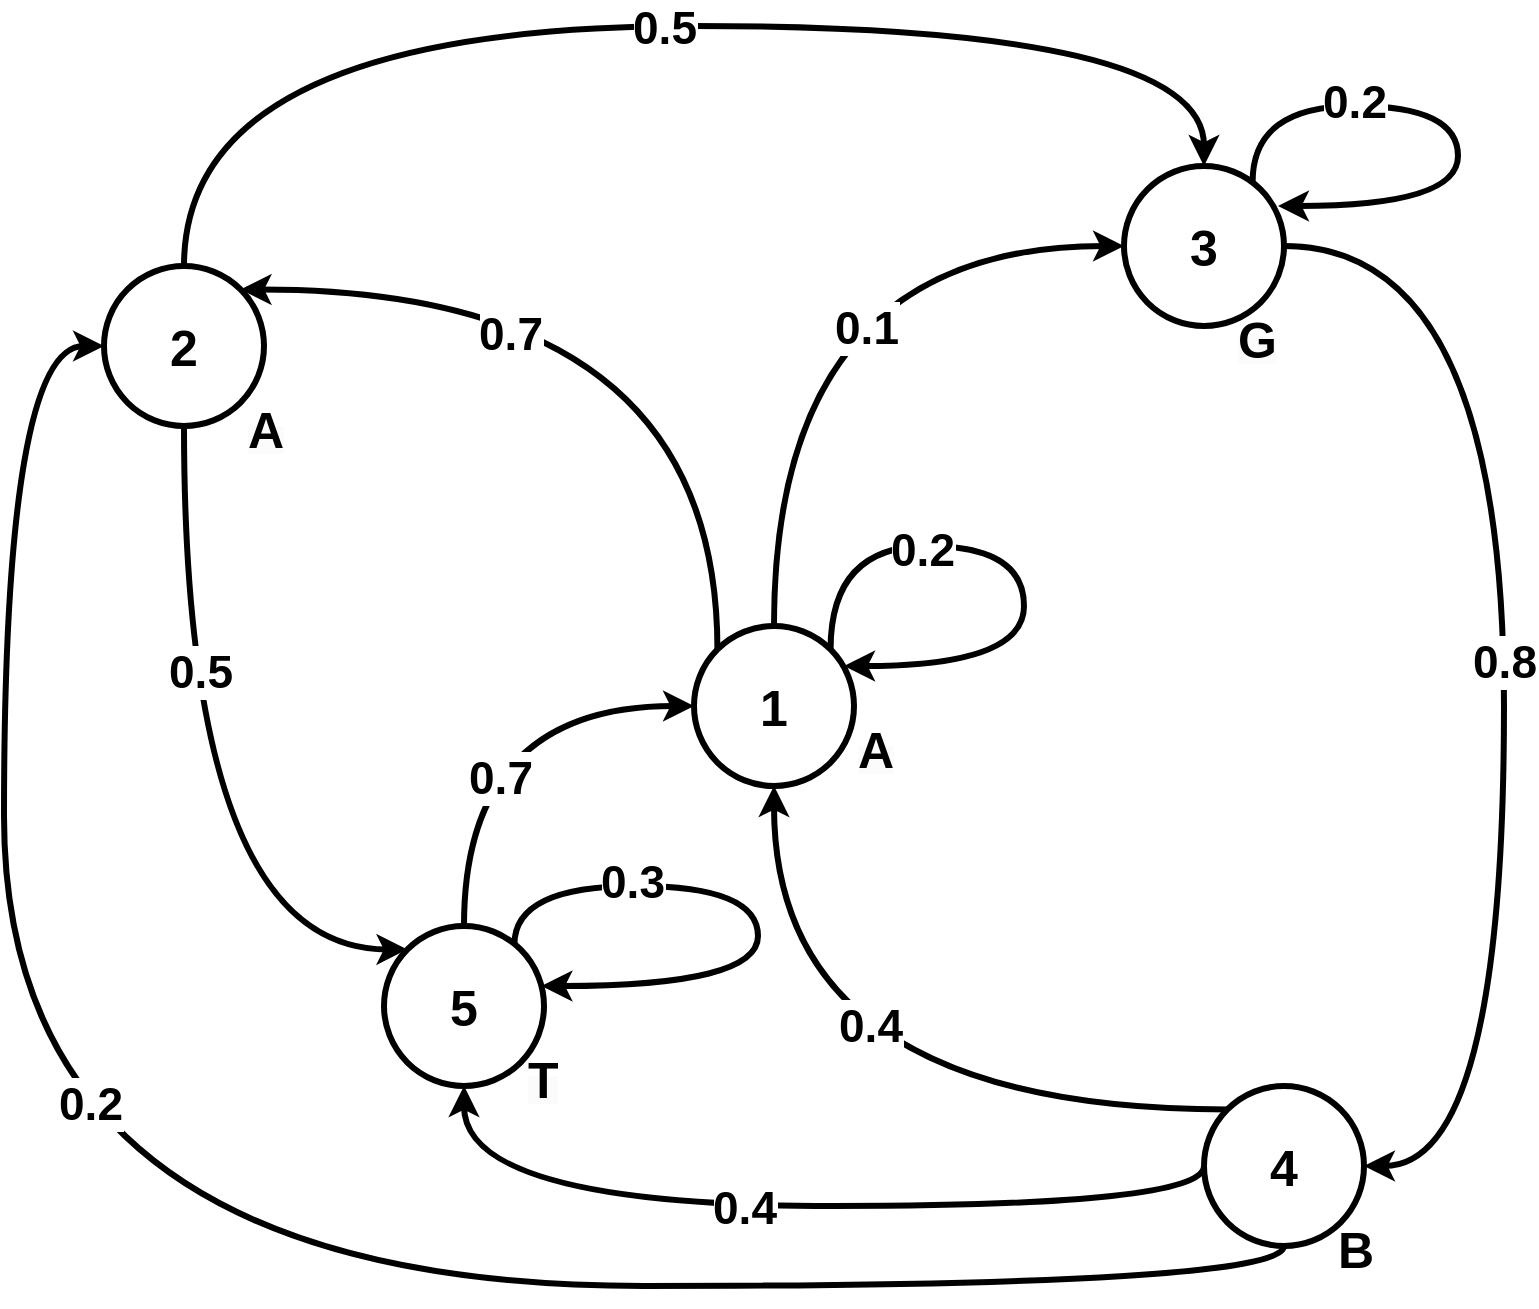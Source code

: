 <mxfile version="22.1.7" type="device">
  <diagram name="Page-1" id="hIltPxKUy8GvgKv3Yyj8">
    <mxGraphModel dx="1386" dy="785" grid="1" gridSize="10" guides="1" tooltips="1" connect="1" arrows="1" fold="1" page="1" pageScale="1" pageWidth="850" pageHeight="1100" math="0" shadow="0">
      <root>
        <mxCell id="0" />
        <mxCell id="1" parent="0" />
        <mxCell id="RTOKjq426Z_i3f-lNGMg-11" style="edgeStyle=orthogonalEdgeStyle;rounded=0;orthogonalLoop=1;jettySize=auto;html=1;exitX=0.5;exitY=0;exitDx=0;exitDy=0;entryX=0.5;entryY=0;entryDx=0;entryDy=0;curved=1;strokeWidth=3;" edge="1" parent="1" source="RTOKjq426Z_i3f-lNGMg-1" target="RTOKjq426Z_i3f-lNGMg-5">
          <mxGeometry relative="1" as="geometry">
            <Array as="points">
              <mxPoint x="130" y="20" />
              <mxPoint x="640" y="20" />
            </Array>
          </mxGeometry>
        </mxCell>
        <mxCell id="RTOKjq426Z_i3f-lNGMg-30" value="&lt;b style=&quot;border-color: var(--border-color); font-size: 23px;&quot;&gt;0.5&lt;/b&gt;" style="edgeLabel;html=1;align=center;verticalAlign=middle;resizable=0;points=[];" vertex="1" connectable="0" parent="RTOKjq426Z_i3f-lNGMg-11">
          <mxGeometry x="0.027" y="-1" relative="1" as="geometry">
            <mxPoint as="offset" />
          </mxGeometry>
        </mxCell>
        <mxCell id="RTOKjq426Z_i3f-lNGMg-19" style="edgeStyle=orthogonalEdgeStyle;rounded=0;orthogonalLoop=1;jettySize=auto;html=1;exitX=0.5;exitY=1;exitDx=0;exitDy=0;entryX=0;entryY=0;entryDx=0;entryDy=0;curved=1;strokeWidth=3;" edge="1" parent="1" source="RTOKjq426Z_i3f-lNGMg-1" target="RTOKjq426Z_i3f-lNGMg-4">
          <mxGeometry relative="1" as="geometry">
            <Array as="points">
              <mxPoint x="130" y="482" />
            </Array>
          </mxGeometry>
        </mxCell>
        <mxCell id="RTOKjq426Z_i3f-lNGMg-39" value="&lt;b style=&quot;border-color: var(--border-color); font-size: 23px;&quot;&gt;0.5&lt;/b&gt;" style="edgeLabel;html=1;align=center;verticalAlign=middle;resizable=0;points=[];" vertex="1" connectable="0" parent="RTOKjq426Z_i3f-lNGMg-19">
          <mxGeometry x="-0.344" y="8" relative="1" as="geometry">
            <mxPoint as="offset" />
          </mxGeometry>
        </mxCell>
        <mxCell id="RTOKjq426Z_i3f-lNGMg-1" value="&lt;b style=&quot;border-color: var(--border-color);&quot;&gt;&lt;font style=&quot;border-color: var(--border-color); font-size: 25px;&quot;&gt;2&lt;/font&gt;&lt;/b&gt;" style="ellipse;whiteSpace=wrap;html=1;aspect=fixed;strokeWidth=3;" vertex="1" parent="1">
          <mxGeometry x="90" y="140" width="80" height="80" as="geometry" />
        </mxCell>
        <mxCell id="RTOKjq426Z_i3f-lNGMg-18" style="edgeStyle=orthogonalEdgeStyle;rounded=0;orthogonalLoop=1;jettySize=auto;html=1;exitX=0;exitY=0.5;exitDx=0;exitDy=0;entryX=0.5;entryY=1;entryDx=0;entryDy=0;curved=1;strokeWidth=3;" edge="1" parent="1" source="RTOKjq426Z_i3f-lNGMg-2" target="RTOKjq426Z_i3f-lNGMg-4">
          <mxGeometry relative="1" as="geometry">
            <Array as="points">
              <mxPoint x="640" y="610" />
              <mxPoint x="270" y="610" />
            </Array>
          </mxGeometry>
        </mxCell>
        <mxCell id="RTOKjq426Z_i3f-lNGMg-36" value="&lt;b style=&quot;border-color: var(--border-color); font-size: 23px;&quot;&gt;0.4&lt;/b&gt;" style="edgeLabel;html=1;align=center;verticalAlign=middle;resizable=0;points=[];" vertex="1" connectable="0" parent="RTOKjq426Z_i3f-lNGMg-18">
          <mxGeometry x="0.11" y="1" relative="1" as="geometry">
            <mxPoint as="offset" />
          </mxGeometry>
        </mxCell>
        <mxCell id="RTOKjq426Z_i3f-lNGMg-21" style="edgeStyle=orthogonalEdgeStyle;rounded=0;orthogonalLoop=1;jettySize=auto;html=1;exitX=0;exitY=0;exitDx=0;exitDy=0;entryX=0.5;entryY=1;entryDx=0;entryDy=0;curved=1;strokeWidth=3;" edge="1" parent="1" source="RTOKjq426Z_i3f-lNGMg-2" target="RTOKjq426Z_i3f-lNGMg-3">
          <mxGeometry relative="1" as="geometry" />
        </mxCell>
        <mxCell id="RTOKjq426Z_i3f-lNGMg-35" value="&lt;b style=&quot;border-color: var(--border-color); font-size: 23px;&quot;&gt;0.4&lt;/b&gt;" style="edgeLabel;html=1;align=center;verticalAlign=middle;resizable=0;points=[];" vertex="1" connectable="0" parent="RTOKjq426Z_i3f-lNGMg-21">
          <mxGeometry x="-0.08" y="-42" relative="1" as="geometry">
            <mxPoint as="offset" />
          </mxGeometry>
        </mxCell>
        <mxCell id="RTOKjq426Z_i3f-lNGMg-22" style="edgeStyle=orthogonalEdgeStyle;rounded=0;orthogonalLoop=1;jettySize=auto;html=1;exitX=0.5;exitY=1;exitDx=0;exitDy=0;entryX=0;entryY=0.5;entryDx=0;entryDy=0;curved=1;strokeWidth=3;" edge="1" parent="1" source="RTOKjq426Z_i3f-lNGMg-2" target="RTOKjq426Z_i3f-lNGMg-1">
          <mxGeometry relative="1" as="geometry">
            <Array as="points">
              <mxPoint x="680" y="650" />
              <mxPoint x="40" y="650" />
              <mxPoint x="40" y="180" />
            </Array>
          </mxGeometry>
        </mxCell>
        <mxCell id="RTOKjq426Z_i3f-lNGMg-37" value="&lt;b style=&quot;border-color: var(--border-color); font-size: 23px;&quot;&gt;0.2&lt;/b&gt;" style="edgeLabel;html=1;align=center;verticalAlign=middle;resizable=0;points=[];" vertex="1" connectable="0" parent="RTOKjq426Z_i3f-lNGMg-22">
          <mxGeometry x="0.274" y="-43" relative="1" as="geometry">
            <mxPoint as="offset" />
          </mxGeometry>
        </mxCell>
        <mxCell id="RTOKjq426Z_i3f-lNGMg-2" value="&lt;b&gt;&lt;font style=&quot;font-size: 25px;&quot;&gt;4&lt;/font&gt;&lt;/b&gt;" style="ellipse;whiteSpace=wrap;html=1;aspect=fixed;strokeWidth=3;" vertex="1" parent="1">
          <mxGeometry x="640" y="550" width="80" height="80" as="geometry" />
        </mxCell>
        <mxCell id="RTOKjq426Z_i3f-lNGMg-12" style="edgeStyle=orthogonalEdgeStyle;rounded=0;orthogonalLoop=1;jettySize=auto;html=1;exitX=0;exitY=0;exitDx=0;exitDy=0;entryX=1;entryY=0;entryDx=0;entryDy=0;curved=1;strokeWidth=3;" edge="1" parent="1" source="RTOKjq426Z_i3f-lNGMg-3" target="RTOKjq426Z_i3f-lNGMg-1">
          <mxGeometry relative="1" as="geometry">
            <Array as="points">
              <mxPoint x="397" y="152" />
            </Array>
          </mxGeometry>
        </mxCell>
        <mxCell id="RTOKjq426Z_i3f-lNGMg-29" value="&lt;font style=&quot;font-size: 23px;&quot;&gt;&lt;b&gt;0.7&lt;/b&gt;&lt;/font&gt;" style="edgeLabel;html=1;align=center;verticalAlign=middle;resizable=0;points=[];" vertex="1" connectable="0" parent="RTOKjq426Z_i3f-lNGMg-12">
          <mxGeometry x="0.356" y="22" relative="1" as="geometry">
            <mxPoint as="offset" />
          </mxGeometry>
        </mxCell>
        <mxCell id="RTOKjq426Z_i3f-lNGMg-13" style="edgeStyle=orthogonalEdgeStyle;rounded=0;orthogonalLoop=1;jettySize=auto;html=1;exitX=0.5;exitY=0;exitDx=0;exitDy=0;entryX=0;entryY=0.5;entryDx=0;entryDy=0;curved=1;strokeWidth=3;" edge="1" parent="1" source="RTOKjq426Z_i3f-lNGMg-3" target="RTOKjq426Z_i3f-lNGMg-5">
          <mxGeometry relative="1" as="geometry" />
        </mxCell>
        <mxCell id="RTOKjq426Z_i3f-lNGMg-34" value="&lt;b style=&quot;border-color: var(--border-color); font-size: 23px;&quot;&gt;0.1&lt;/b&gt;" style="edgeLabel;html=1;align=center;verticalAlign=middle;resizable=0;points=[];" vertex="1" connectable="0" parent="RTOKjq426Z_i3f-lNGMg-13">
          <mxGeometry x="0.292" y="-41" relative="1" as="geometry">
            <mxPoint as="offset" />
          </mxGeometry>
        </mxCell>
        <mxCell id="RTOKjq426Z_i3f-lNGMg-14" style="edgeStyle=orthogonalEdgeStyle;rounded=0;orthogonalLoop=1;jettySize=auto;html=1;exitX=1;exitY=0;exitDx=0;exitDy=0;curved=1;entryX=0.938;entryY=0.25;entryDx=0;entryDy=0;entryPerimeter=0;strokeWidth=3;" edge="1" parent="1" source="RTOKjq426Z_i3f-lNGMg-3" target="RTOKjq426Z_i3f-lNGMg-3">
          <mxGeometry relative="1" as="geometry">
            <mxPoint x="480" y="330" as="targetPoint" />
            <Array as="points">
              <mxPoint x="453" y="280" />
              <mxPoint x="550" y="280" />
              <mxPoint x="550" y="340" />
            </Array>
          </mxGeometry>
        </mxCell>
        <mxCell id="RTOKjq426Z_i3f-lNGMg-33" value="&lt;b style=&quot;border-color: var(--border-color); font-size: 23px;&quot;&gt;0.2&lt;/b&gt;" style="edgeLabel;html=1;align=center;verticalAlign=middle;resizable=0;points=[];" vertex="1" connectable="0" parent="RTOKjq426Z_i3f-lNGMg-14">
          <mxGeometry x="-0.351" y="-2" relative="1" as="geometry">
            <mxPoint as="offset" />
          </mxGeometry>
        </mxCell>
        <mxCell id="RTOKjq426Z_i3f-lNGMg-3" value="&lt;b style=&quot;border-color: var(--border-color);&quot;&gt;&lt;font style=&quot;border-color: var(--border-color); font-size: 25px;&quot;&gt;1&lt;/font&gt;&lt;/b&gt;" style="ellipse;whiteSpace=wrap;html=1;aspect=fixed;strokeWidth=3;" vertex="1" parent="1">
          <mxGeometry x="385" y="320" width="80" height="80" as="geometry" />
        </mxCell>
        <mxCell id="RTOKjq426Z_i3f-lNGMg-20" style="edgeStyle=orthogonalEdgeStyle;rounded=0;orthogonalLoop=1;jettySize=auto;html=1;exitX=0.5;exitY=0;exitDx=0;exitDy=0;entryX=0;entryY=0.5;entryDx=0;entryDy=0;curved=1;strokeWidth=3;" edge="1" parent="1" source="RTOKjq426Z_i3f-lNGMg-4" target="RTOKjq426Z_i3f-lNGMg-3">
          <mxGeometry relative="1" as="geometry" />
        </mxCell>
        <mxCell id="RTOKjq426Z_i3f-lNGMg-40" value="&lt;b style=&quot;border-color: var(--border-color); font-size: 23px;&quot;&gt;0.7&lt;/b&gt;" style="edgeLabel;html=1;align=center;verticalAlign=middle;resizable=0;points=[];" vertex="1" connectable="0" parent="RTOKjq426Z_i3f-lNGMg-20">
          <mxGeometry x="-0.338" y="-18" relative="1" as="geometry">
            <mxPoint as="offset" />
          </mxGeometry>
        </mxCell>
        <mxCell id="RTOKjq426Z_i3f-lNGMg-4" value="&lt;b style=&quot;border-color: var(--border-color);&quot;&gt;&lt;font style=&quot;border-color: var(--border-color); font-size: 25px;&quot;&gt;5&lt;/font&gt;&lt;/b&gt;" style="ellipse;whiteSpace=wrap;html=1;aspect=fixed;strokeWidth=3;" vertex="1" parent="1">
          <mxGeometry x="230" y="470" width="80" height="80" as="geometry" />
        </mxCell>
        <mxCell id="RTOKjq426Z_i3f-lNGMg-6" style="edgeStyle=orthogonalEdgeStyle;rounded=0;orthogonalLoop=1;jettySize=auto;html=1;exitX=1;exitY=0.5;exitDx=0;exitDy=0;curved=1;strokeWidth=3;" edge="1" parent="1" source="RTOKjq426Z_i3f-lNGMg-5" target="RTOKjq426Z_i3f-lNGMg-2">
          <mxGeometry relative="1" as="geometry">
            <Array as="points">
              <mxPoint x="790" y="130" />
              <mxPoint x="790" y="590" />
            </Array>
          </mxGeometry>
        </mxCell>
        <mxCell id="RTOKjq426Z_i3f-lNGMg-32" value="&lt;b style=&quot;border-color: var(--border-color); font-size: 23px;&quot;&gt;0.8&lt;/b&gt;" style="edgeLabel;html=1;align=center;verticalAlign=middle;resizable=0;points=[];" vertex="1" connectable="0" parent="RTOKjq426Z_i3f-lNGMg-6">
          <mxGeometry x="-0.008" relative="1" as="geometry">
            <mxPoint as="offset" />
          </mxGeometry>
        </mxCell>
        <mxCell id="RTOKjq426Z_i3f-lNGMg-5" value="&lt;b style=&quot;border-color: var(--border-color);&quot;&gt;&lt;font style=&quot;border-color: var(--border-color); font-size: 25px;&quot;&gt;3&lt;/font&gt;&lt;/b&gt;" style="ellipse;whiteSpace=wrap;html=1;aspect=fixed;strokeWidth=3;" vertex="1" parent="1">
          <mxGeometry x="600" y="90" width="80" height="80" as="geometry" />
        </mxCell>
        <mxCell id="RTOKjq426Z_i3f-lNGMg-15" value="" style="edgeStyle=orthogonalEdgeStyle;rounded=0;orthogonalLoop=1;jettySize=auto;html=1;exitX=0.804;exitY=0.098;exitDx=0;exitDy=0;curved=1;entryX=0.938;entryY=0.25;entryDx=0;entryDy=0;entryPerimeter=0;exitPerimeter=0;strokeWidth=3;" edge="1" parent="1" source="RTOKjq426Z_i3f-lNGMg-5">
          <mxGeometry relative="1" as="geometry">
            <mxPoint x="677" y="110" as="targetPoint" />
            <mxPoint x="670" y="102" as="sourcePoint" />
            <Array as="points">
              <mxPoint x="664" y="60" />
              <mxPoint x="767" y="60" />
              <mxPoint x="767" y="110" />
            </Array>
          </mxGeometry>
        </mxCell>
        <mxCell id="RTOKjq426Z_i3f-lNGMg-31" value="&lt;b style=&quot;border-color: var(--border-color); font-size: 23px;&quot;&gt;0.2&lt;/b&gt;" style="edgeLabel;html=1;align=center;verticalAlign=middle;resizable=0;points=[];" vertex="1" connectable="0" parent="RTOKjq426Z_i3f-lNGMg-15">
          <mxGeometry x="-0.374" y="2" relative="1" as="geometry">
            <mxPoint as="offset" />
          </mxGeometry>
        </mxCell>
        <mxCell id="RTOKjq426Z_i3f-lNGMg-16" style="edgeStyle=orthogonalEdgeStyle;rounded=0;orthogonalLoop=1;jettySize=auto;html=1;curved=1;exitX=0.815;exitY=0.115;exitDx=0;exitDy=0;exitPerimeter=0;strokeWidth=3;" edge="1" parent="1" source="RTOKjq426Z_i3f-lNGMg-4" target="RTOKjq426Z_i3f-lNGMg-4">
          <mxGeometry relative="1" as="geometry">
            <mxPoint x="320" y="500" as="targetPoint" />
            <mxPoint x="300" y="480" as="sourcePoint" />
            <Array as="points">
              <mxPoint x="295" y="450" />
              <mxPoint x="417" y="450" />
              <mxPoint x="417" y="500" />
            </Array>
          </mxGeometry>
        </mxCell>
        <mxCell id="RTOKjq426Z_i3f-lNGMg-38" value="&lt;b style=&quot;border-color: var(--border-color); font-size: 23px;&quot;&gt;0.3&lt;/b&gt;" style="edgeLabel;html=1;align=center;verticalAlign=middle;resizable=0;points=[];" vertex="1" connectable="0" parent="RTOKjq426Z_i3f-lNGMg-16">
          <mxGeometry x="-0.433" y="2" relative="1" as="geometry">
            <mxPoint as="offset" />
          </mxGeometry>
        </mxCell>
        <mxCell id="RTOKjq426Z_i3f-lNGMg-23" value="&lt;b style=&quot;border-color: var(--border-color); color: rgb(0, 0, 0); font-family: Helvetica; font-size: 12px; font-style: normal; font-variant-ligatures: normal; font-variant-caps: normal; letter-spacing: normal; orphans: 2; text-align: center; text-indent: 0px; text-transform: none; widows: 2; word-spacing: 0px; -webkit-text-stroke-width: 0px; background-color: rgb(251, 251, 251); text-decoration-thickness: initial; text-decoration-style: initial; text-decoration-color: initial;&quot;&gt;&lt;font style=&quot;border-color: var(--border-color); font-size: 25px;&quot;&gt;A&lt;/font&gt;&lt;/b&gt;" style="text;whiteSpace=wrap;html=1;" vertex="1" parent="1">
          <mxGeometry x="465" y="360" width="50" height="50" as="geometry" />
        </mxCell>
        <mxCell id="RTOKjq426Z_i3f-lNGMg-25" value="&lt;b style=&quot;border-color: var(--border-color); color: rgb(0, 0, 0); font-family: Helvetica; font-size: 12px; font-style: normal; font-variant-ligatures: normal; font-variant-caps: normal; letter-spacing: normal; orphans: 2; text-align: center; text-indent: 0px; text-transform: none; widows: 2; word-spacing: 0px; -webkit-text-stroke-width: 0px; background-color: rgb(251, 251, 251); text-decoration-thickness: initial; text-decoration-style: initial; text-decoration-color: initial;&quot;&gt;&lt;font style=&quot;border-color: var(--border-color); font-size: 25px;&quot;&gt;A&lt;/font&gt;&lt;/b&gt;" style="text;whiteSpace=wrap;html=1;" vertex="1" parent="1">
          <mxGeometry x="160" y="200" width="50" height="50" as="geometry" />
        </mxCell>
        <mxCell id="RTOKjq426Z_i3f-lNGMg-26" value="&lt;b style=&quot;border-color: var(--border-color); color: rgb(0, 0, 0); font-family: Helvetica; font-size: 12px; font-style: normal; font-variant-ligatures: normal; font-variant-caps: normal; letter-spacing: normal; orphans: 2; text-align: center; text-indent: 0px; text-transform: none; widows: 2; word-spacing: 0px; -webkit-text-stroke-width: 0px; background-color: rgb(251, 251, 251); text-decoration-thickness: initial; text-decoration-style: initial; text-decoration-color: initial;&quot;&gt;&lt;font style=&quot;border-color: var(--border-color); font-size: 25px;&quot;&gt;G&lt;/font&gt;&lt;/b&gt;" style="text;whiteSpace=wrap;html=1;" vertex="1" parent="1">
          <mxGeometry x="655" y="155" width="50" height="50" as="geometry" />
        </mxCell>
        <mxCell id="RTOKjq426Z_i3f-lNGMg-27" value="&lt;div style=&quot;text-align: center;&quot;&gt;&lt;span style=&quot;background-color: initial; font-size: 25px;&quot;&gt;&lt;b&gt;B&lt;/b&gt;&lt;/span&gt;&lt;/div&gt;" style="text;whiteSpace=wrap;html=1;" vertex="1" parent="1">
          <mxGeometry x="705" y="610" width="50" height="50" as="geometry" />
        </mxCell>
        <mxCell id="RTOKjq426Z_i3f-lNGMg-28" value="&lt;b style=&quot;border-color: var(--border-color); color: rgb(0, 0, 0); font-family: Helvetica; font-size: 12px; font-style: normal; font-variant-ligatures: normal; font-variant-caps: normal; letter-spacing: normal; orphans: 2; text-align: center; text-indent: 0px; text-transform: none; widows: 2; word-spacing: 0px; -webkit-text-stroke-width: 0px; background-color: rgb(251, 251, 251); text-decoration-thickness: initial; text-decoration-style: initial; text-decoration-color: initial;&quot;&gt;&lt;font style=&quot;border-color: var(--border-color); font-size: 25px;&quot;&gt;T&lt;/font&gt;&lt;/b&gt;" style="text;whiteSpace=wrap;html=1;" vertex="1" parent="1">
          <mxGeometry x="300" y="525" width="50" height="50" as="geometry" />
        </mxCell>
      </root>
    </mxGraphModel>
  </diagram>
</mxfile>
